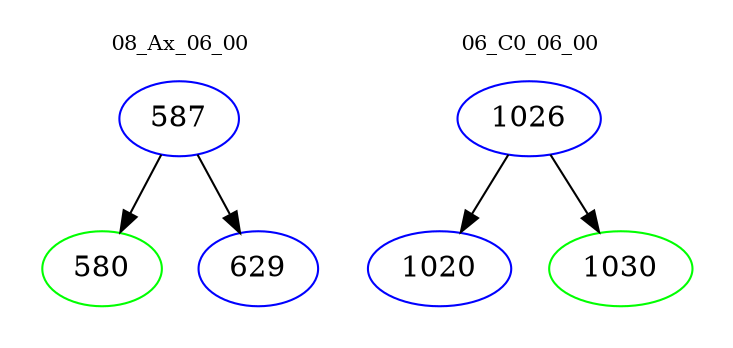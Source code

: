 digraph{
subgraph cluster_0 {
color = white
label = "08_Ax_06_00";
fontsize=10;
T0_587 [label="587", color="blue"]
T0_587 -> T0_580 [color="black"]
T0_580 [label="580", color="green"]
T0_587 -> T0_629 [color="black"]
T0_629 [label="629", color="blue"]
}
subgraph cluster_1 {
color = white
label = "06_C0_06_00";
fontsize=10;
T1_1026 [label="1026", color="blue"]
T1_1026 -> T1_1020 [color="black"]
T1_1020 [label="1020", color="blue"]
T1_1026 -> T1_1030 [color="black"]
T1_1030 [label="1030", color="green"]
}
}
